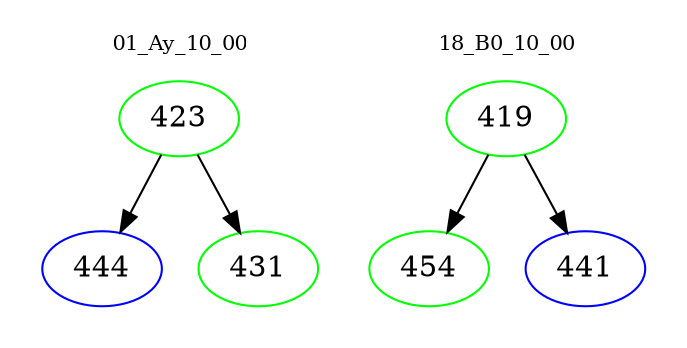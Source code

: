 digraph{
subgraph cluster_0 {
color = white
label = "01_Ay_10_00";
fontsize=10;
T0_423 [label="423", color="green"]
T0_423 -> T0_444 [color="black"]
T0_444 [label="444", color="blue"]
T0_423 -> T0_431 [color="black"]
T0_431 [label="431", color="green"]
}
subgraph cluster_1 {
color = white
label = "18_B0_10_00";
fontsize=10;
T1_419 [label="419", color="green"]
T1_419 -> T1_454 [color="black"]
T1_454 [label="454", color="green"]
T1_419 -> T1_441 [color="black"]
T1_441 [label="441", color="blue"]
}
}
